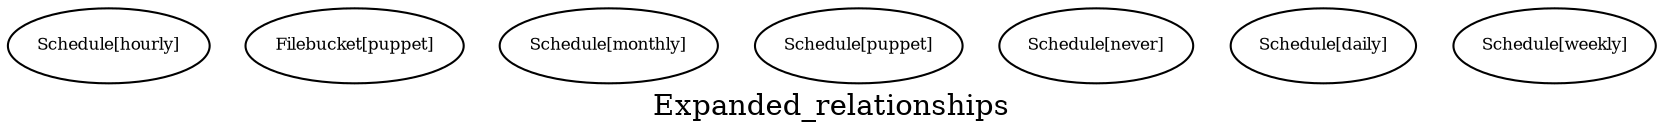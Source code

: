 digraph Expanded_relationships {
    label = "Expanded_relationships"
    "Schedule[hourly]" [
        fontsize = 8,
        label = "Schedule[hourly]"
    ]

    "Filebucket[puppet]" [
        fontsize = 8,
        label = "Filebucket[puppet]"
    ]

    "Schedule[monthly]" [
        fontsize = 8,
        label = "Schedule[monthly]"
    ]

    "Schedule[puppet]" [
        fontsize = 8,
        label = "Schedule[puppet]"
    ]

    "Schedule[never]" [
        fontsize = 8,
        label = "Schedule[never]"
    ]

    "Schedule[daily]" [
        fontsize = 8,
        label = "Schedule[daily]"
    ]

    "Schedule[weekly]" [
        fontsize = 8,
        label = "Schedule[weekly]"
    ]

}
